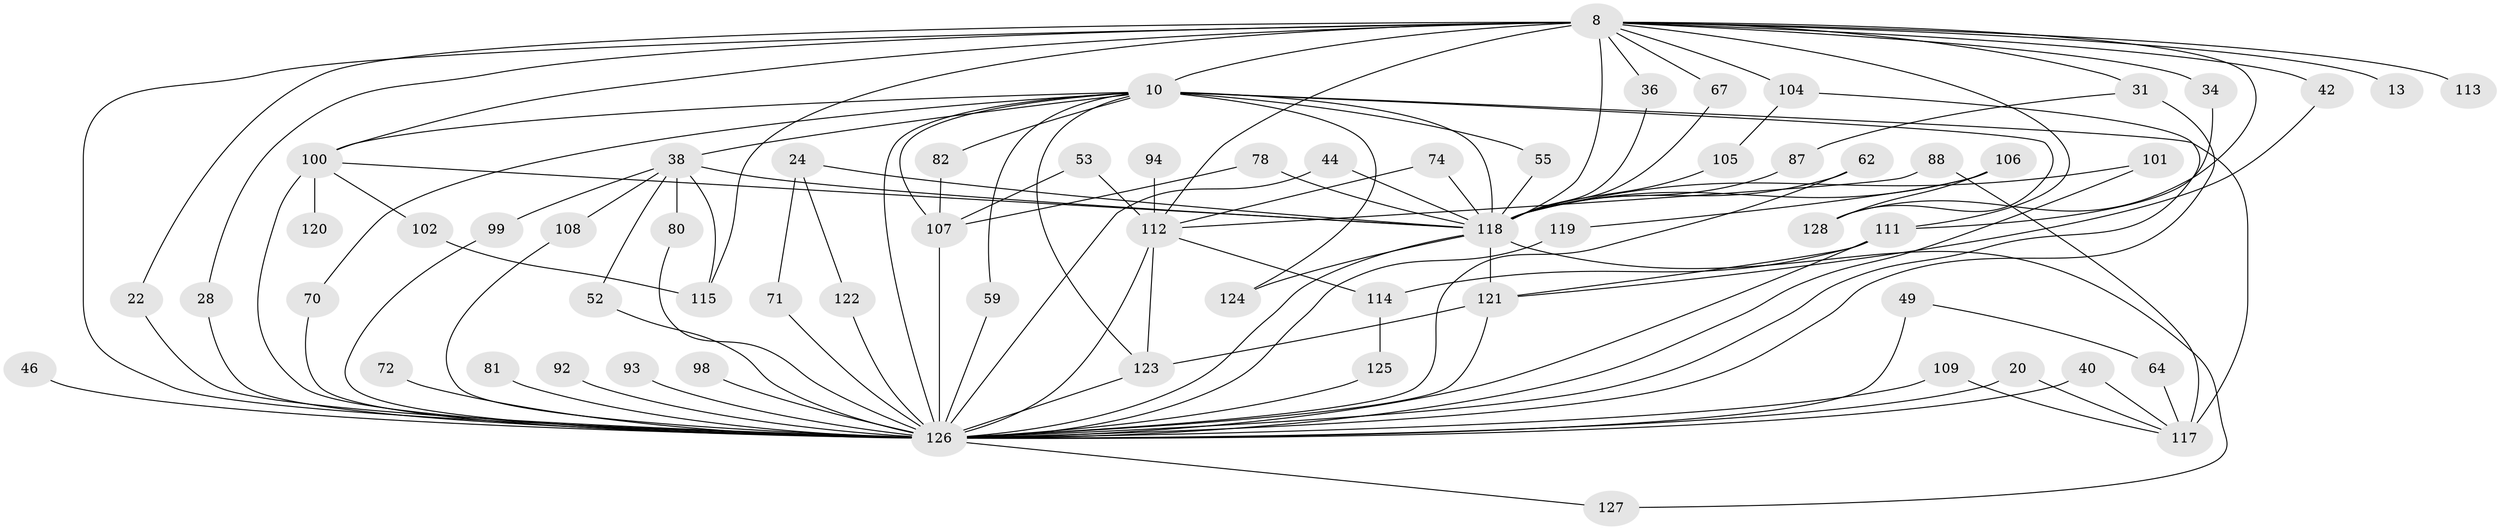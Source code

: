 // original degree distribution, {19: 0.015625, 18: 0.015625, 20: 0.0078125, 34: 0.0078125, 23: 0.015625, 29: 0.0078125, 14: 0.0078125, 4: 0.125, 9: 0.015625, 2: 0.5390625, 10: 0.015625, 3: 0.1640625, 6: 0.015625, 5: 0.046875}
// Generated by graph-tools (version 1.1) at 2025/43/03/09/25 04:43:49]
// undirected, 64 vertices, 118 edges
graph export_dot {
graph [start="1"]
  node [color=gray90,style=filled];
  8 [super="+5"];
  10 [super="+4"];
  13;
  20;
  22;
  24;
  28;
  31 [super="+19"];
  34;
  36;
  38 [super="+27"];
  40;
  42;
  44;
  46;
  49 [super="+21"];
  52;
  53;
  55;
  59;
  62;
  64;
  67;
  70;
  71;
  72;
  74;
  78;
  80;
  81;
  82;
  87;
  88;
  92;
  93;
  94;
  98;
  99;
  100 [super="+76+84+85+90"];
  101;
  102;
  104 [super="+39"];
  105;
  106;
  107 [super="+43+75+68+14"];
  108 [super="+95"];
  109;
  111 [super="+33+73"];
  112 [super="+96+69"];
  113;
  114;
  115 [super="+66"];
  117 [super="+23+26"];
  118 [super="+116+89+91+97"];
  119;
  120;
  121 [super="+110"];
  122;
  123 [super="+86+103"];
  124;
  125;
  126 [super="+32+45+30+63+6+9"];
  127;
  128 [super="+56"];
  8 -- 10 [weight=6];
  8 -- 28;
  8 -- 34;
  8 -- 36;
  8 -- 113 [weight=2];
  8 -- 115 [weight=2];
  8 -- 67;
  8 -- 13;
  8 -- 22;
  8 -- 31 [weight=2];
  8 -- 42;
  8 -- 126 [weight=6];
  8 -- 104 [weight=2];
  8 -- 111;
  8 -- 128;
  8 -- 100;
  8 -- 118 [weight=8];
  8 -- 112 [weight=2];
  10 -- 118 [weight=12];
  10 -- 70;
  10 -- 82;
  10 -- 100 [weight=3];
  10 -- 117 [weight=3];
  10 -- 55;
  10 -- 59;
  10 -- 124;
  10 -- 38;
  10 -- 126 [weight=10];
  10 -- 107 [weight=2];
  10 -- 128;
  10 -- 123;
  20 -- 117;
  20 -- 126 [weight=2];
  22 -- 126;
  24 -- 71;
  24 -- 122;
  24 -- 118 [weight=2];
  28 -- 126;
  31 -- 87;
  31 -- 126;
  34 -- 111;
  36 -- 118;
  38 -- 108 [weight=2];
  38 -- 115;
  38 -- 99;
  38 -- 80;
  38 -- 52;
  38 -- 118 [weight=2];
  40 -- 117;
  40 -- 126;
  42 -- 121;
  44 -- 126;
  44 -- 118;
  46 -- 126;
  49 -- 64;
  49 -- 126 [weight=3];
  52 -- 126;
  53 -- 107;
  53 -- 112;
  55 -- 118;
  59 -- 126;
  62 -- 126;
  62 -- 118;
  64 -- 117;
  67 -- 118;
  70 -- 126;
  71 -- 126;
  72 -- 126 [weight=2];
  74 -- 118;
  74 -- 112;
  78 -- 107;
  78 -- 118;
  80 -- 126;
  81 -- 126 [weight=2];
  82 -- 107;
  87 -- 118;
  88 -- 117;
  88 -- 112;
  92 -- 126;
  93 -- 126 [weight=2];
  94 -- 112 [weight=2];
  98 -- 126;
  99 -- 126;
  100 -- 126 [weight=4];
  100 -- 102;
  100 -- 120;
  100 -- 118;
  101 -- 126;
  101 -- 118;
  102 -- 115;
  104 -- 126 [weight=2];
  104 -- 105;
  105 -- 118;
  106 -- 119;
  106 -- 128;
  106 -- 118 [weight=2];
  107 -- 126 [weight=4];
  108 -- 126 [weight=2];
  109 -- 117;
  109 -- 126;
  111 -- 126 [weight=3];
  111 -- 114;
  111 -- 121;
  112 -- 126 [weight=6];
  112 -- 114;
  112 -- 123;
  114 -- 125;
  118 -- 121 [weight=6];
  118 -- 126 [weight=12];
  118 -- 124;
  118 -- 127;
  119 -- 126;
  121 -- 126;
  121 -- 123;
  122 -- 126;
  123 -- 126;
  125 -- 126;
  126 -- 127;
}

